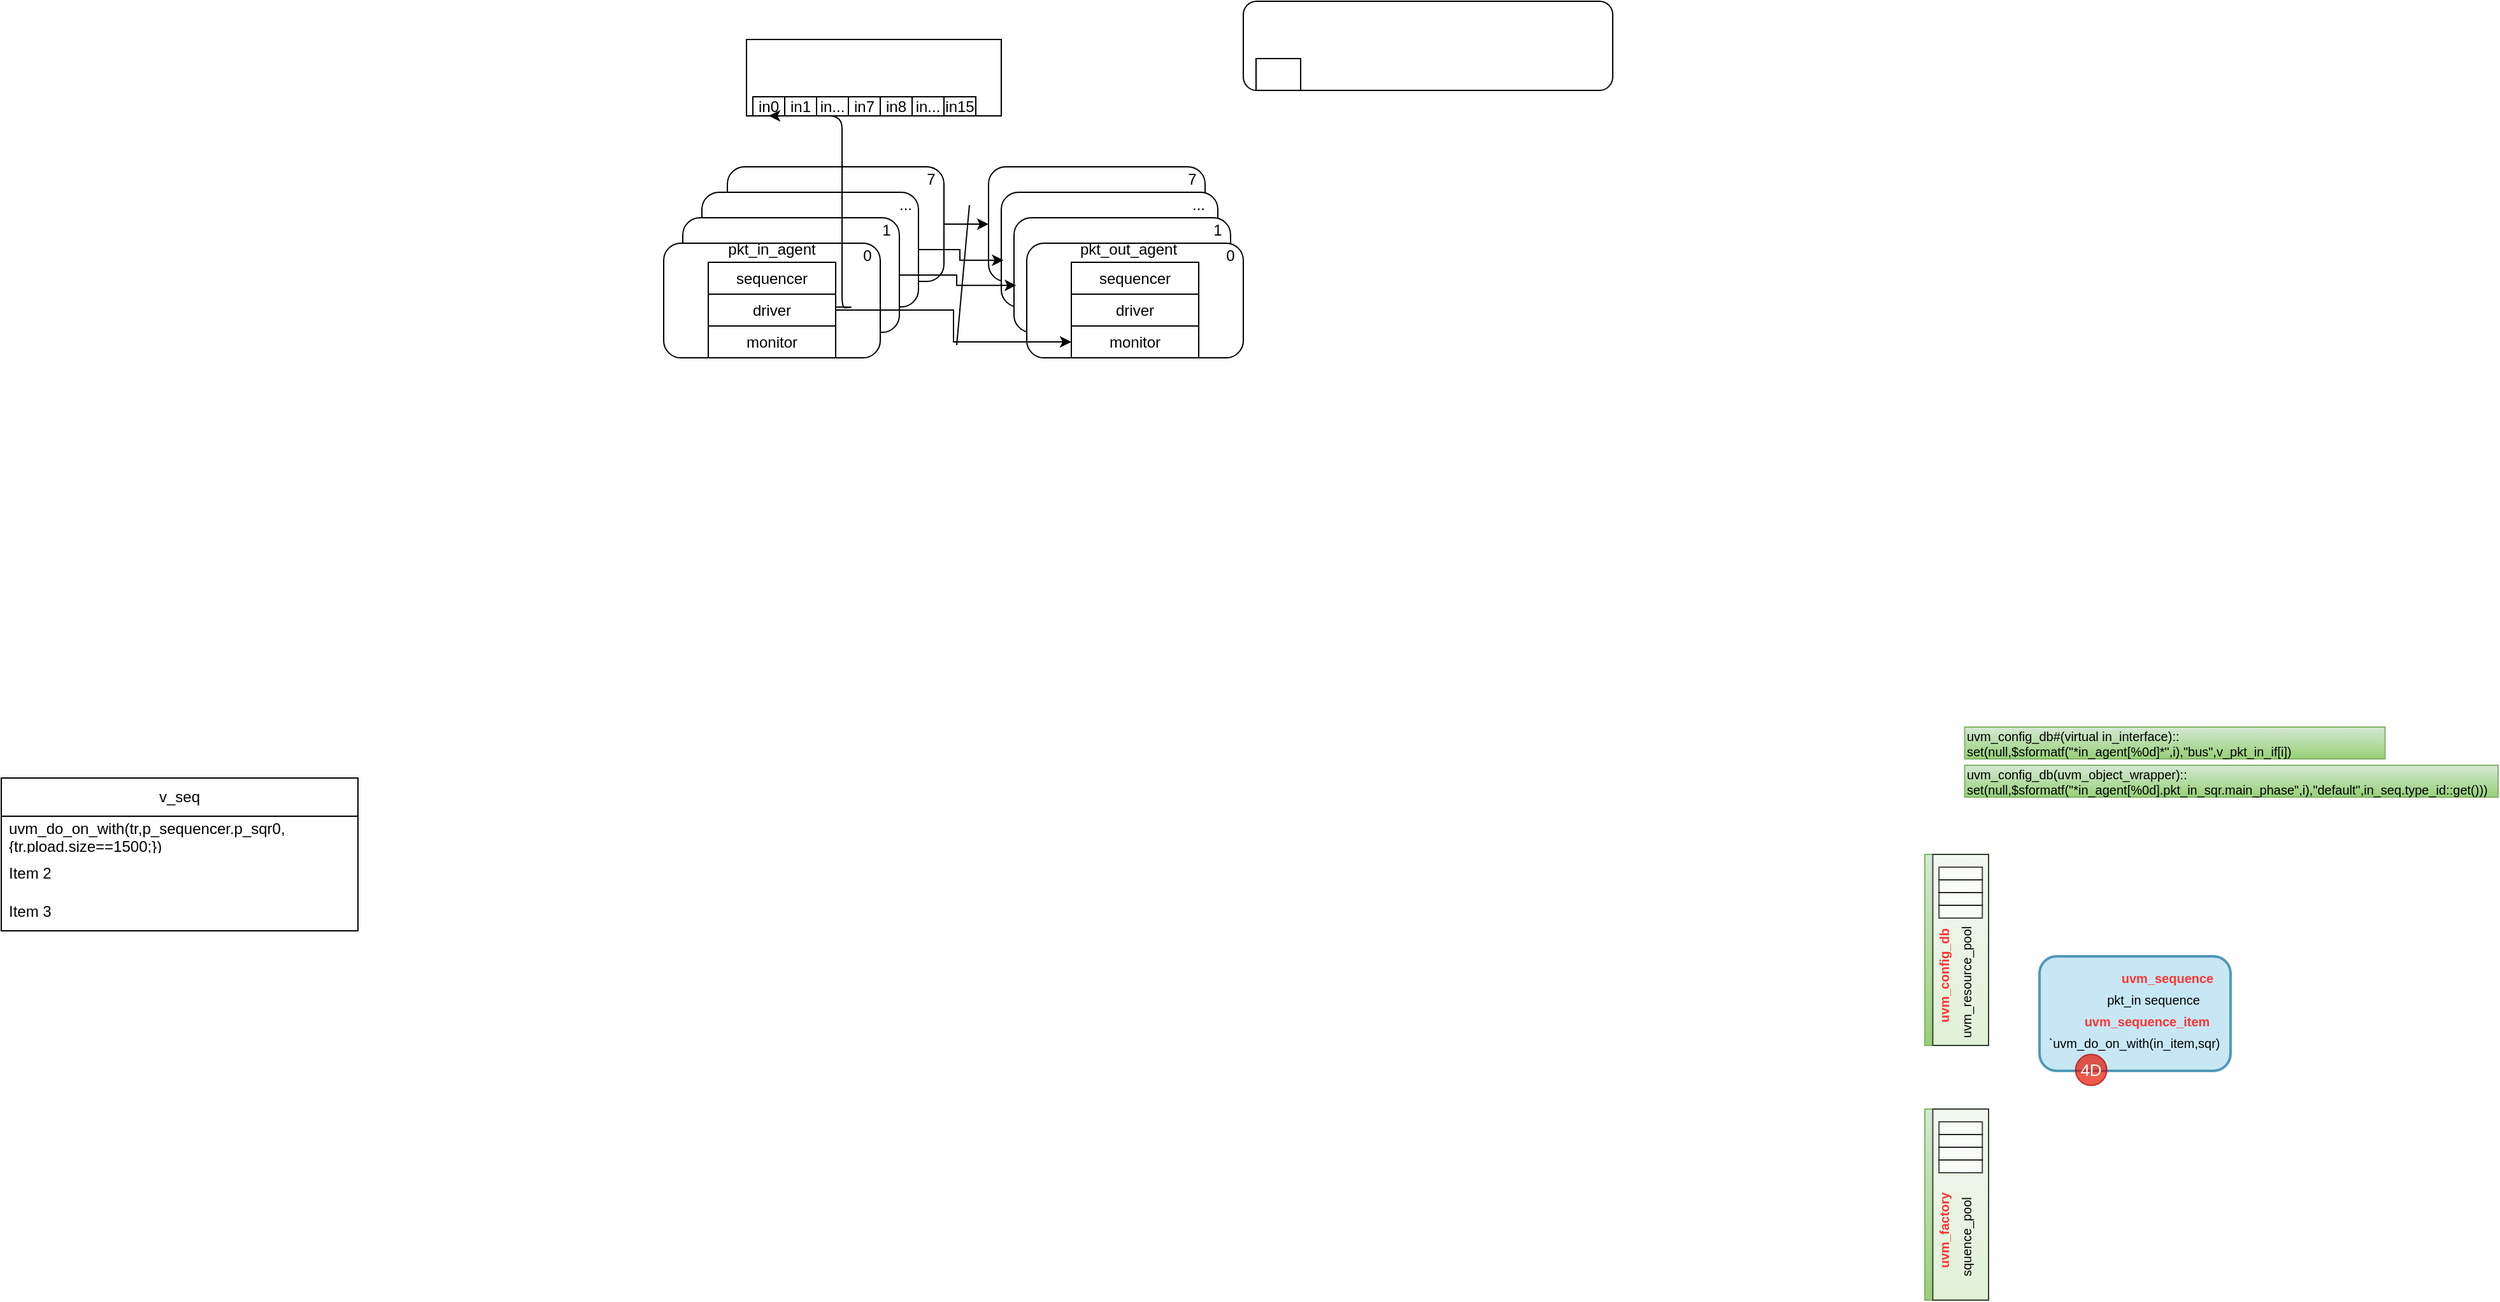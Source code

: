 <mxfile version="24.7.12">
  <diagram name="第 1 页" id="3ZrwvZHrU5Ba2tCY0ZcI">
    <mxGraphModel dx="2284" dy="738" grid="1" gridSize="10" guides="1" tooltips="1" connect="1" arrows="1" fold="1" page="1" pageScale="1" pageWidth="850" pageHeight="1100" math="0" shadow="0">
      <root>
        <mxCell id="0" />
        <mxCell id="1" parent="0" />
        <mxCell id="yc5rzmRTZM-okWwn5aL6-2" value="" style="rounded=0;whiteSpace=wrap;html=1;" parent="1" vertex="1">
          <mxGeometry x="235" y="360" width="200" height="60" as="geometry" />
        </mxCell>
        <mxCell id="2JgYoR6fZCW2vwC8fpxU-2" value="" style="rounded=0;whiteSpace=wrap;html=1;" parent="1" vertex="1">
          <mxGeometry x="210" y="535" width="120" height="60" as="geometry" />
        </mxCell>
        <mxCell id="0FDYcAzQvtIyHLi3J1cN-8" style="edgeStyle=orthogonalEdgeStyle;rounded=0;orthogonalLoop=1;jettySize=auto;html=1;entryX=0;entryY=0.5;entryDx=0;entryDy=0;" parent="1" source="2JgYoR6fZCW2vwC8fpxU-6" target="2JgYoR6fZCW2vwC8fpxU-12" edge="1">
          <mxGeometry relative="1" as="geometry" />
        </mxCell>
        <mxCell id="2JgYoR6fZCW2vwC8fpxU-6" value="" style="rounded=1;whiteSpace=wrap;html=1;" parent="1" vertex="1">
          <mxGeometry x="220" y="460" width="170" height="90" as="geometry" />
        </mxCell>
        <mxCell id="2JgYoR6fZCW2vwC8fpxU-7" value="" style="rounded=1;whiteSpace=wrap;html=1;" parent="1" vertex="1">
          <mxGeometry x="200" y="480" width="170" height="90" as="geometry" />
        </mxCell>
        <mxCell id="2JgYoR6fZCW2vwC8fpxU-5" value="" style="rounded=1;whiteSpace=wrap;html=1;" parent="1" vertex="1">
          <mxGeometry x="185" y="500" width="170" height="90" as="geometry" />
        </mxCell>
        <mxCell id="2JgYoR6fZCW2vwC8fpxU-12" value="" style="rounded=1;whiteSpace=wrap;html=1;" parent="1" vertex="1">
          <mxGeometry x="425" y="460" width="170" height="90" as="geometry" />
        </mxCell>
        <mxCell id="2JgYoR6fZCW2vwC8fpxU-8" value="" style="rounded=1;whiteSpace=wrap;html=1;" parent="1" vertex="1">
          <mxGeometry x="170" y="520" width="170" height="90" as="geometry" />
        </mxCell>
        <mxCell id="2JgYoR6fZCW2vwC8fpxU-13" value="" style="rounded=1;whiteSpace=wrap;html=1;" parent="1" vertex="1">
          <mxGeometry x="435" y="480" width="170" height="90" as="geometry" />
        </mxCell>
        <mxCell id="2JgYoR6fZCW2vwC8fpxU-14" value="" style="rounded=1;whiteSpace=wrap;html=1;" parent="1" vertex="1">
          <mxGeometry x="445" y="500" width="170" height="90" as="geometry" />
        </mxCell>
        <mxCell id="2JgYoR6fZCW2vwC8fpxU-15" value="" style="rounded=1;whiteSpace=wrap;html=1;" parent="1" vertex="1">
          <mxGeometry x="455" y="520" width="170" height="90" as="geometry" />
        </mxCell>
        <mxCell id="0FDYcAzQvtIyHLi3J1cN-5" style="edgeStyle=orthogonalEdgeStyle;rounded=0;orthogonalLoop=1;jettySize=auto;html=1;entryX=0;entryY=0.5;entryDx=0;entryDy=0;" parent="1" source="yc5rzmRTZM-okWwn5aL6-3" target="0FDYcAzQvtIyHLi3J1cN-2" edge="1">
          <mxGeometry relative="1" as="geometry" />
        </mxCell>
        <mxCell id="yc5rzmRTZM-okWwn5aL6-3" value="driver" style="rounded=0;whiteSpace=wrap;html=1;" parent="1" vertex="1">
          <mxGeometry x="205" y="560" width="100" height="25" as="geometry" />
        </mxCell>
        <mxCell id="2JgYoR6fZCW2vwC8fpxU-16" value="monitor" style="rounded=0;whiteSpace=wrap;html=1;" parent="1" vertex="1">
          <mxGeometry x="205" y="585" width="100" height="25" as="geometry" />
        </mxCell>
        <mxCell id="2JgYoR6fZCW2vwC8fpxU-17" value="sequencer" style="rounded=0;whiteSpace=wrap;html=1;" parent="1" vertex="1">
          <mxGeometry x="205" y="535" width="100" height="25" as="geometry" />
        </mxCell>
        <mxCell id="2JgYoR6fZCW2vwC8fpxU-18" value="pkt_in_agent" style="text;html=1;align=center;verticalAlign=middle;whiteSpace=wrap;rounded=0;" parent="1" vertex="1">
          <mxGeometry x="225" y="510" width="60" height="30" as="geometry" />
        </mxCell>
        <mxCell id="2JgYoR6fZCW2vwC8fpxU-19" value="0" style="text;html=1;align=center;verticalAlign=middle;whiteSpace=wrap;rounded=0;" parent="1" vertex="1">
          <mxGeometry x="320" y="520" width="20" height="20" as="geometry" />
        </mxCell>
        <mxCell id="2JgYoR6fZCW2vwC8fpxU-20" value="1" style="text;html=1;align=center;verticalAlign=middle;whiteSpace=wrap;rounded=0;" parent="1" vertex="1">
          <mxGeometry x="335" y="500" width="20" height="20" as="geometry" />
        </mxCell>
        <mxCell id="2JgYoR6fZCW2vwC8fpxU-21" value="..." style="text;html=1;align=center;verticalAlign=middle;whiteSpace=wrap;rounded=0;" parent="1" vertex="1">
          <mxGeometry x="350" y="480" width="20" height="20" as="geometry" />
        </mxCell>
        <mxCell id="2JgYoR6fZCW2vwC8fpxU-22" value="7" style="text;html=1;align=center;verticalAlign=middle;whiteSpace=wrap;rounded=0;" parent="1" vertex="1">
          <mxGeometry x="370" y="460" width="20" height="20" as="geometry" />
        </mxCell>
        <mxCell id="2JgYoR6fZCW2vwC8fpxU-23" value="0" style="text;html=1;align=center;verticalAlign=middle;whiteSpace=wrap;rounded=0;" parent="1" vertex="1">
          <mxGeometry x="605" y="520" width="20" height="20" as="geometry" />
        </mxCell>
        <mxCell id="2JgYoR6fZCW2vwC8fpxU-24" value="1" style="text;html=1;align=center;verticalAlign=middle;whiteSpace=wrap;rounded=0;" parent="1" vertex="1">
          <mxGeometry x="595" y="500" width="20" height="20" as="geometry" />
        </mxCell>
        <mxCell id="2JgYoR6fZCW2vwC8fpxU-25" value="..." style="text;html=1;align=center;verticalAlign=middle;whiteSpace=wrap;rounded=0;" parent="1" vertex="1">
          <mxGeometry x="580" y="480" width="20" height="20" as="geometry" />
        </mxCell>
        <mxCell id="2JgYoR6fZCW2vwC8fpxU-26" value="7" style="text;html=1;align=center;verticalAlign=middle;whiteSpace=wrap;rounded=0;" parent="1" vertex="1">
          <mxGeometry x="575" y="460" width="20" height="20" as="geometry" />
        </mxCell>
        <mxCell id="2JgYoR6fZCW2vwC8fpxU-27" value="pkt_out_agent" style="text;html=1;align=center;verticalAlign=middle;whiteSpace=wrap;rounded=0;" parent="1" vertex="1">
          <mxGeometry x="505" y="510" width="60" height="30" as="geometry" />
        </mxCell>
        <mxCell id="0FDYcAzQvtIyHLi3J1cN-1" value="driver" style="rounded=0;whiteSpace=wrap;html=1;" parent="1" vertex="1">
          <mxGeometry x="490" y="560" width="100" height="25" as="geometry" />
        </mxCell>
        <mxCell id="0FDYcAzQvtIyHLi3J1cN-2" value="monitor" style="rounded=0;whiteSpace=wrap;html=1;" parent="1" vertex="1">
          <mxGeometry x="490" y="585" width="100" height="25" as="geometry" />
        </mxCell>
        <mxCell id="0FDYcAzQvtIyHLi3J1cN-3" value="sequencer" style="rounded=0;whiteSpace=wrap;html=1;" parent="1" vertex="1">
          <mxGeometry x="490" y="535" width="100" height="25" as="geometry" />
        </mxCell>
        <mxCell id="0FDYcAzQvtIyHLi3J1cN-4" value="" style="rounded=1;whiteSpace=wrap;html=1;" parent="1" vertex="1">
          <mxGeometry x="625" y="330" width="290" height="70" as="geometry" />
        </mxCell>
        <mxCell id="yc5rzmRTZM-okWwn5aL6-1" value="" style="rounded=0;whiteSpace=wrap;html=1;" parent="1" vertex="1">
          <mxGeometry x="635" y="375" width="35" height="25" as="geometry" />
        </mxCell>
        <mxCell id="0FDYcAzQvtIyHLi3J1cN-6" style="edgeStyle=orthogonalEdgeStyle;rounded=0;orthogonalLoop=1;jettySize=auto;html=1;exitX=1;exitY=0.5;exitDx=0;exitDy=0;entryX=0.01;entryY=0.59;entryDx=0;entryDy=0;entryPerimeter=0;" parent="1" source="2JgYoR6fZCW2vwC8fpxU-5" target="2JgYoR6fZCW2vwC8fpxU-14" edge="1">
          <mxGeometry relative="1" as="geometry" />
        </mxCell>
        <mxCell id="0FDYcAzQvtIyHLi3J1cN-7" style="edgeStyle=orthogonalEdgeStyle;rounded=0;orthogonalLoop=1;jettySize=auto;html=1;exitX=1;exitY=0.5;exitDx=0;exitDy=0;entryX=0.01;entryY=0.593;entryDx=0;entryDy=0;entryPerimeter=0;" parent="1" source="2JgYoR6fZCW2vwC8fpxU-7" target="2JgYoR6fZCW2vwC8fpxU-13" edge="1">
          <mxGeometry relative="1" as="geometry" />
        </mxCell>
        <mxCell id="0FDYcAzQvtIyHLi3J1cN-9" value="" style="endArrow=none;html=1;rounded=0;" parent="1" edge="1">
          <mxGeometry width="50" height="50" relative="1" as="geometry">
            <mxPoint x="400" y="600" as="sourcePoint" />
            <mxPoint x="410" y="490" as="targetPoint" />
          </mxGeometry>
        </mxCell>
        <mxCell id="0FDYcAzQvtIyHLi3J1cN-10" value="in0" style="rounded=0;whiteSpace=wrap;html=1;" parent="1" vertex="1">
          <mxGeometry x="240" y="405" width="25" height="15" as="geometry" />
        </mxCell>
        <mxCell id="0FDYcAzQvtIyHLi3J1cN-11" value="in1" style="rounded=0;whiteSpace=wrap;html=1;" parent="1" vertex="1">
          <mxGeometry x="265" y="405" width="25" height="15" as="geometry" />
        </mxCell>
        <mxCell id="0FDYcAzQvtIyHLi3J1cN-12" value="in..." style="rounded=0;whiteSpace=wrap;html=1;" parent="1" vertex="1">
          <mxGeometry x="290" y="405" width="25" height="15" as="geometry" />
        </mxCell>
        <mxCell id="0FDYcAzQvtIyHLi3J1cN-13" value="in7" style="rounded=0;whiteSpace=wrap;html=1;" parent="1" vertex="1">
          <mxGeometry x="315" y="405" width="25" height="15" as="geometry" />
        </mxCell>
        <mxCell id="0FDYcAzQvtIyHLi3J1cN-14" value="in8" style="rounded=0;whiteSpace=wrap;html=1;" parent="1" vertex="1">
          <mxGeometry x="340" y="405" width="25" height="15" as="geometry" />
        </mxCell>
        <mxCell id="0FDYcAzQvtIyHLi3J1cN-15" value="in..." style="rounded=0;whiteSpace=wrap;html=1;" parent="1" vertex="1">
          <mxGeometry x="365" y="405" width="25" height="15" as="geometry" />
        </mxCell>
        <mxCell id="0FDYcAzQvtIyHLi3J1cN-16" value="in15" style="rounded=0;whiteSpace=wrap;html=1;" parent="1" vertex="1">
          <mxGeometry x="390" y="405" width="25" height="15" as="geometry" />
        </mxCell>
        <mxCell id="0FDYcAzQvtIyHLi3J1cN-17" value="" style="endArrow=classic;html=1;rounded=1;entryX=0.5;entryY=1;entryDx=0;entryDy=0;edgeStyle=orthogonalEdgeStyle;exitX=1.003;exitY=0.405;exitDx=0;exitDy=0;exitPerimeter=0;" parent="1" source="yc5rzmRTZM-okWwn5aL6-3" target="0FDYcAzQvtIyHLi3J1cN-10" edge="1">
          <mxGeometry width="50" height="50" relative="1" as="geometry">
            <mxPoint x="320" y="570" as="sourcePoint" />
            <mxPoint x="440" y="440" as="targetPoint" />
            <Array as="points">
              <mxPoint x="320" y="570" />
              <mxPoint x="310" y="571" />
              <mxPoint x="310" y="420" />
            </Array>
          </mxGeometry>
        </mxCell>
        <mxCell id="rSQf4wkpr2GOWMnako5n-180" value="v_seq" style="swimlane;fontStyle=0;childLayout=stackLayout;horizontal=1;startSize=30;horizontalStack=0;resizeParent=1;resizeParentMax=0;resizeLast=0;collapsible=1;marginBottom=0;whiteSpace=wrap;html=1;fillStyle=auto;fillColor=default;" vertex="1" parent="1">
          <mxGeometry x="-350" y="940" width="280" height="120" as="geometry" />
        </mxCell>
        <mxCell id="rSQf4wkpr2GOWMnako5n-181" value="uvm_do_on_with(tr,p_sequencer.p_sqr0,{tr.pload.size==1500;})" style="text;strokeColor=none;fillColor=none;align=left;verticalAlign=middle;spacingLeft=4;spacingRight=4;overflow=hidden;points=[[0,0.5],[1,0.5]];portConstraint=eastwest;rotatable=0;whiteSpace=wrap;html=1;" vertex="1" parent="rSQf4wkpr2GOWMnako5n-180">
          <mxGeometry y="30" width="280" height="30" as="geometry" />
        </mxCell>
        <mxCell id="rSQf4wkpr2GOWMnako5n-182" value="Item 2" style="text;strokeColor=none;fillColor=none;align=left;verticalAlign=middle;spacingLeft=4;spacingRight=4;overflow=hidden;points=[[0,0.5],[1,0.5]];portConstraint=eastwest;rotatable=0;whiteSpace=wrap;html=1;" vertex="1" parent="rSQf4wkpr2GOWMnako5n-180">
          <mxGeometry y="60" width="280" height="30" as="geometry" />
        </mxCell>
        <mxCell id="rSQf4wkpr2GOWMnako5n-183" value="Item 3" style="text;strokeColor=none;fillColor=none;align=left;verticalAlign=middle;spacingLeft=4;spacingRight=4;overflow=hidden;points=[[0,0.5],[1,0.5]];portConstraint=eastwest;rotatable=0;whiteSpace=wrap;html=1;" vertex="1" parent="rSQf4wkpr2GOWMnako5n-180">
          <mxGeometry y="90" width="280" height="30" as="geometry" />
        </mxCell>
        <mxCell id="rSQf4wkpr2GOWMnako5n-363" value="uvm_config_db#(virtual in_interface)::&lt;br&gt;set(null,$sformatf(&quot;*in_agent[%0d]*&quot;,i),&quot;bus&quot;,v_pkt_in_if[i])" style="text;html=1;fillColor=#d5e8d4;align=left;verticalAlign=middle;whiteSpace=wrap;rounded=0;fontSize=10;strokeColor=#82b366;gradientColor=#97d077;" vertex="1" parent="1">
          <mxGeometry x="1191.25" y="900" width="330" height="25" as="geometry" />
        </mxCell>
        <mxCell id="rSQf4wkpr2GOWMnako5n-364" value="uvm_config_db(uvm_object_wrapper)::&lt;br&gt;set(null,$sformatf(&quot;*in_agent[%0d].pkt_in_sqr.main_phase&quot;,i),&quot;default&quot;,in_seq.type_id::get()))" style="text;html=1;fillColor=#d5e8d4;align=left;verticalAlign=middle;whiteSpace=wrap;rounded=0;fontSize=10;strokeColor=#82b366;gradientColor=#97d077;" vertex="1" parent="1">
          <mxGeometry x="1191.25" y="930" width="418.75" height="25" as="geometry" />
        </mxCell>
        <mxCell id="rSQf4wkpr2GOWMnako5n-365" value="" style="group;fillColor=#d5e8d4;gradientColor=#97d077;strokeColor=#82b366;" vertex="1" connectable="0" parent="1">
          <mxGeometry x="1160" y="1000" width="50" height="150" as="geometry" />
        </mxCell>
        <mxCell id="rSQf4wkpr2GOWMnako5n-366" value="" style="rounded=0;whiteSpace=wrap;html=1;glass=0;labelBackgroundColor=none;sketch=0;fillStyle=hachure;fontSize=10;fontColor=#FF3333;fillColor=default;opacity=70;" vertex="1" parent="rSQf4wkpr2GOWMnako5n-365">
          <mxGeometry x="6.25" width="43.75" height="150" as="geometry" />
        </mxCell>
        <mxCell id="rSQf4wkpr2GOWMnako5n-367" value="" style="rounded=0;whiteSpace=wrap;html=1;glass=0;labelBackgroundColor=none;sketch=0;fillStyle=hachure;fontSize=10;fontColor=#000000;fillColor=default;opacity=70;" vertex="1" parent="rSQf4wkpr2GOWMnako5n-365">
          <mxGeometry x="11.13" y="10" width="34" height="10" as="geometry" />
        </mxCell>
        <mxCell id="rSQf4wkpr2GOWMnako5n-368" value="" style="rounded=0;whiteSpace=wrap;html=1;glass=0;labelBackgroundColor=none;sketch=0;fillStyle=hachure;fontSize=10;fontColor=#000000;fillColor=default;opacity=70;" vertex="1" parent="rSQf4wkpr2GOWMnako5n-365">
          <mxGeometry x="11.12" y="20" width="34" height="10" as="geometry" />
        </mxCell>
        <mxCell id="rSQf4wkpr2GOWMnako5n-369" value="" style="rounded=0;whiteSpace=wrap;html=1;glass=0;labelBackgroundColor=none;sketch=0;fillStyle=hachure;fontSize=10;fontColor=#000000;fillColor=default;opacity=70;" vertex="1" parent="rSQf4wkpr2GOWMnako5n-365">
          <mxGeometry x="11.13" y="30" width="34" height="10" as="geometry" />
        </mxCell>
        <mxCell id="rSQf4wkpr2GOWMnako5n-370" value="" style="rounded=0;whiteSpace=wrap;html=1;glass=0;labelBackgroundColor=none;sketch=0;fillStyle=hachure;fontSize=10;fontColor=#000000;fillColor=default;opacity=70;" vertex="1" parent="rSQf4wkpr2GOWMnako5n-365">
          <mxGeometry x="11.12" y="40" width="34" height="10" as="geometry" />
        </mxCell>
        <mxCell id="rSQf4wkpr2GOWMnako5n-371" value="&lt;font color=&quot;#ff3333&quot;&gt;&lt;b&gt;uvm_config_db&lt;/b&gt;&lt;/font&gt;" style="text;html=1;strokeColor=none;fillColor=none;align=center;verticalAlign=middle;whiteSpace=wrap;rounded=0;fontSize=10;fontColor=none;rotation=-90;" vertex="1" parent="rSQf4wkpr2GOWMnako5n-365">
          <mxGeometry x="-30" y="80" width="90" height="30" as="geometry" />
        </mxCell>
        <mxCell id="rSQf4wkpr2GOWMnako5n-372" value="uvm_resource_pool" style="text;html=1;strokeColor=none;fillColor=none;align=center;verticalAlign=middle;whiteSpace=wrap;rounded=0;fontSize=10;fontColor=none;rotation=-90;" vertex="1" parent="rSQf4wkpr2GOWMnako5n-365">
          <mxGeometry x="-12.75" y="85" width="90" height="30" as="geometry" />
        </mxCell>
        <mxCell id="rSQf4wkpr2GOWMnako5n-373" value="" style="group;fillColor=#d5e8d4;gradientColor=#97d077;strokeColor=#82b366;" vertex="1" connectable="0" parent="1">
          <mxGeometry x="1160" y="1200" width="50" height="150" as="geometry" />
        </mxCell>
        <mxCell id="rSQf4wkpr2GOWMnako5n-374" value="" style="rounded=0;whiteSpace=wrap;html=1;glass=0;labelBackgroundColor=none;sketch=0;fillStyle=hachure;fontSize=10;fontColor=#FF3333;fillColor=default;opacity=70;" vertex="1" parent="rSQf4wkpr2GOWMnako5n-373">
          <mxGeometry x="6.25" width="43.75" height="150" as="geometry" />
        </mxCell>
        <mxCell id="rSQf4wkpr2GOWMnako5n-375" value="" style="rounded=0;whiteSpace=wrap;html=1;glass=0;labelBackgroundColor=none;sketch=0;fillStyle=hachure;fontSize=10;fontColor=#000000;fillColor=default;opacity=70;" vertex="1" parent="rSQf4wkpr2GOWMnako5n-373">
          <mxGeometry x="11.13" y="10" width="34" height="10" as="geometry" />
        </mxCell>
        <mxCell id="rSQf4wkpr2GOWMnako5n-376" value="" style="rounded=0;whiteSpace=wrap;html=1;glass=0;labelBackgroundColor=none;sketch=0;fillStyle=hachure;fontSize=10;fontColor=#000000;fillColor=default;opacity=70;" vertex="1" parent="rSQf4wkpr2GOWMnako5n-373">
          <mxGeometry x="11.12" y="20" width="34" height="10" as="geometry" />
        </mxCell>
        <mxCell id="rSQf4wkpr2GOWMnako5n-377" value="" style="rounded=0;whiteSpace=wrap;html=1;glass=0;labelBackgroundColor=none;sketch=0;fillStyle=hachure;fontSize=10;fontColor=#000000;fillColor=default;opacity=70;" vertex="1" parent="rSQf4wkpr2GOWMnako5n-373">
          <mxGeometry x="11.13" y="30" width="34" height="10" as="geometry" />
        </mxCell>
        <mxCell id="rSQf4wkpr2GOWMnako5n-378" value="" style="rounded=0;whiteSpace=wrap;html=1;glass=0;labelBackgroundColor=none;sketch=0;fillStyle=hachure;fontSize=10;fontColor=#000000;fillColor=default;opacity=70;" vertex="1" parent="rSQf4wkpr2GOWMnako5n-373">
          <mxGeometry x="11.12" y="40" width="34" height="10" as="geometry" />
        </mxCell>
        <mxCell id="rSQf4wkpr2GOWMnako5n-379" value="&lt;font color=&quot;#ff3333&quot;&gt;&lt;b&gt;uvm_factory&lt;/b&gt;&lt;/font&gt;" style="text;html=1;strokeColor=none;fillColor=none;align=center;verticalAlign=middle;whiteSpace=wrap;rounded=0;fontSize=10;fontColor=none;rotation=-90;" vertex="1" parent="rSQf4wkpr2GOWMnako5n-373">
          <mxGeometry x="-30" y="80" width="90" height="30" as="geometry" />
        </mxCell>
        <mxCell id="rSQf4wkpr2GOWMnako5n-380" value="squence_pool" style="text;html=1;strokeColor=none;fillColor=none;align=center;verticalAlign=middle;whiteSpace=wrap;rounded=0;fontSize=10;fontColor=none;rotation=-90;" vertex="1" parent="rSQf4wkpr2GOWMnako5n-373">
          <mxGeometry x="-12.75" y="85" width="90" height="30" as="geometry" />
        </mxCell>
        <mxCell id="rSQf4wkpr2GOWMnako5n-381" value="" style="group" vertex="1" connectable="0" parent="1">
          <mxGeometry x="1250" y="1080" width="150" height="92" as="geometry" />
        </mxCell>
        <mxCell id="rSQf4wkpr2GOWMnako5n-382" value="" style="rounded=1;whiteSpace=wrap;html=1;strokeWidth=2;fillWeight=4;hachureGap=8;hachureAngle=45;fillColor=#b1ddf0;glass=0;labelBackgroundColor=none;fillStyle=hachure;fontSize=10;opacity=70;strokeColor=#10739e;" vertex="1" parent="rSQf4wkpr2GOWMnako5n-381">
          <mxGeometry width="150" height="90" as="geometry" />
        </mxCell>
        <mxCell id="rSQf4wkpr2GOWMnako5n-383" value="pkt_in sequence" style="text;html=1;strokeColor=none;fillColor=none;align=center;verticalAlign=middle;whiteSpace=wrap;rounded=0;fontSize=10;fontColor=none;" vertex="1" parent="rSQf4wkpr2GOWMnako5n-381">
          <mxGeometry x="42.254" y="16.875" width="95.07" height="33.75" as="geometry" />
        </mxCell>
        <mxCell id="rSQf4wkpr2GOWMnako5n-384" value="&lt;font color=&quot;#ff3333&quot;&gt;&lt;b&gt;uvm_sequence&lt;/b&gt;&lt;/font&gt;" style="text;html=1;strokeColor=none;fillColor=none;align=center;verticalAlign=middle;whiteSpace=wrap;rounded=0;fontSize=10;fontColor=none;" vertex="1" parent="rSQf4wkpr2GOWMnako5n-381">
          <mxGeometry x="52.817" width="95.07" height="33.75" as="geometry" />
        </mxCell>
        <mxCell id="rSQf4wkpr2GOWMnako5n-385" value="&lt;font color=&quot;#ff3333&quot;&gt;&lt;b&gt;uvm_sequence_item&lt;/b&gt;&lt;/font&gt;" style="text;html=1;strokeColor=none;fillColor=none;align=center;verticalAlign=middle;whiteSpace=wrap;rounded=0;fontSize=10;fontColor=none;" vertex="1" parent="rSQf4wkpr2GOWMnako5n-381">
          <mxGeometry x="36.972" y="33.75" width="95.07" height="33.75" as="geometry" />
        </mxCell>
        <mxCell id="rSQf4wkpr2GOWMnako5n-386" value="`uvm_do_on_with(in_item,sqr)" style="text;html=1;strokeColor=none;fillColor=none;align=center;verticalAlign=middle;whiteSpace=wrap;rounded=0;fontSize=10;fontColor=none;" vertex="1" parent="rSQf4wkpr2GOWMnako5n-381">
          <mxGeometry x="27.465" y="50.625" width="95.07" height="33.75" as="geometry" />
        </mxCell>
        <mxCell id="rSQf4wkpr2GOWMnako5n-387" value="&lt;font style=&quot;font-size: 13px;&quot;&gt;4D&lt;/font&gt;" style="ellipse;whiteSpace=wrap;html=1;aspect=fixed;glass=0;labelBackgroundColor=none;sketch=0;fillStyle=hachure;fontSize=9;fillColor=#e51400;opacity=70;strokeColor=#B20000;fontColor=#ffffff;" vertex="1" parent="rSQf4wkpr2GOWMnako5n-381">
          <mxGeometry x="28.32" y="77" width="24.5" height="24.5" as="geometry" />
        </mxCell>
      </root>
    </mxGraphModel>
  </diagram>
</mxfile>
